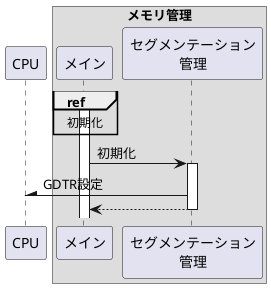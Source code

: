 @startuml

participant "CPU" as cpu
box "メモリ管理"
    participant "メイン"                   as main
    participant "セグメンテーション\n管理" as sgmt
end box

activate main
ref over main: 初期化

main -> sgmt: 初期化
activate sgmt

cpu /- sgmt: GDTR設定

main <-- sgmt:
deactivate sgmt

@enduml
